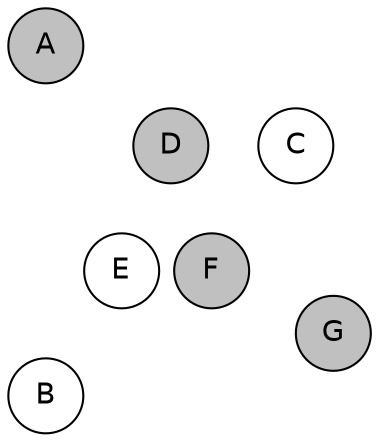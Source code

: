 
graph {

layout = circo;
mindist = .1

node [shape = circle, fontname = Helvetica, margin = 0, style = filled]
edge [style=invis]

subgraph 1 {
	E -- F -- F# -- G -- G# -- A -- A# -- B -- C -- C# -- D -- D# -- E
}

C [fillcolor = white];
C# [fillcolor = gray];
D [fillcolor = gray];
D# [fillcolor = gray];
E [fillcolor = white];
F [fillcolor = gray];
F# [fillcolor = white];
G [fillcolor = gray];
G# [fillcolor = cadetblue1];
A [fillcolor = gray];
A# [fillcolor = gray];
B [fillcolor = white];
}
